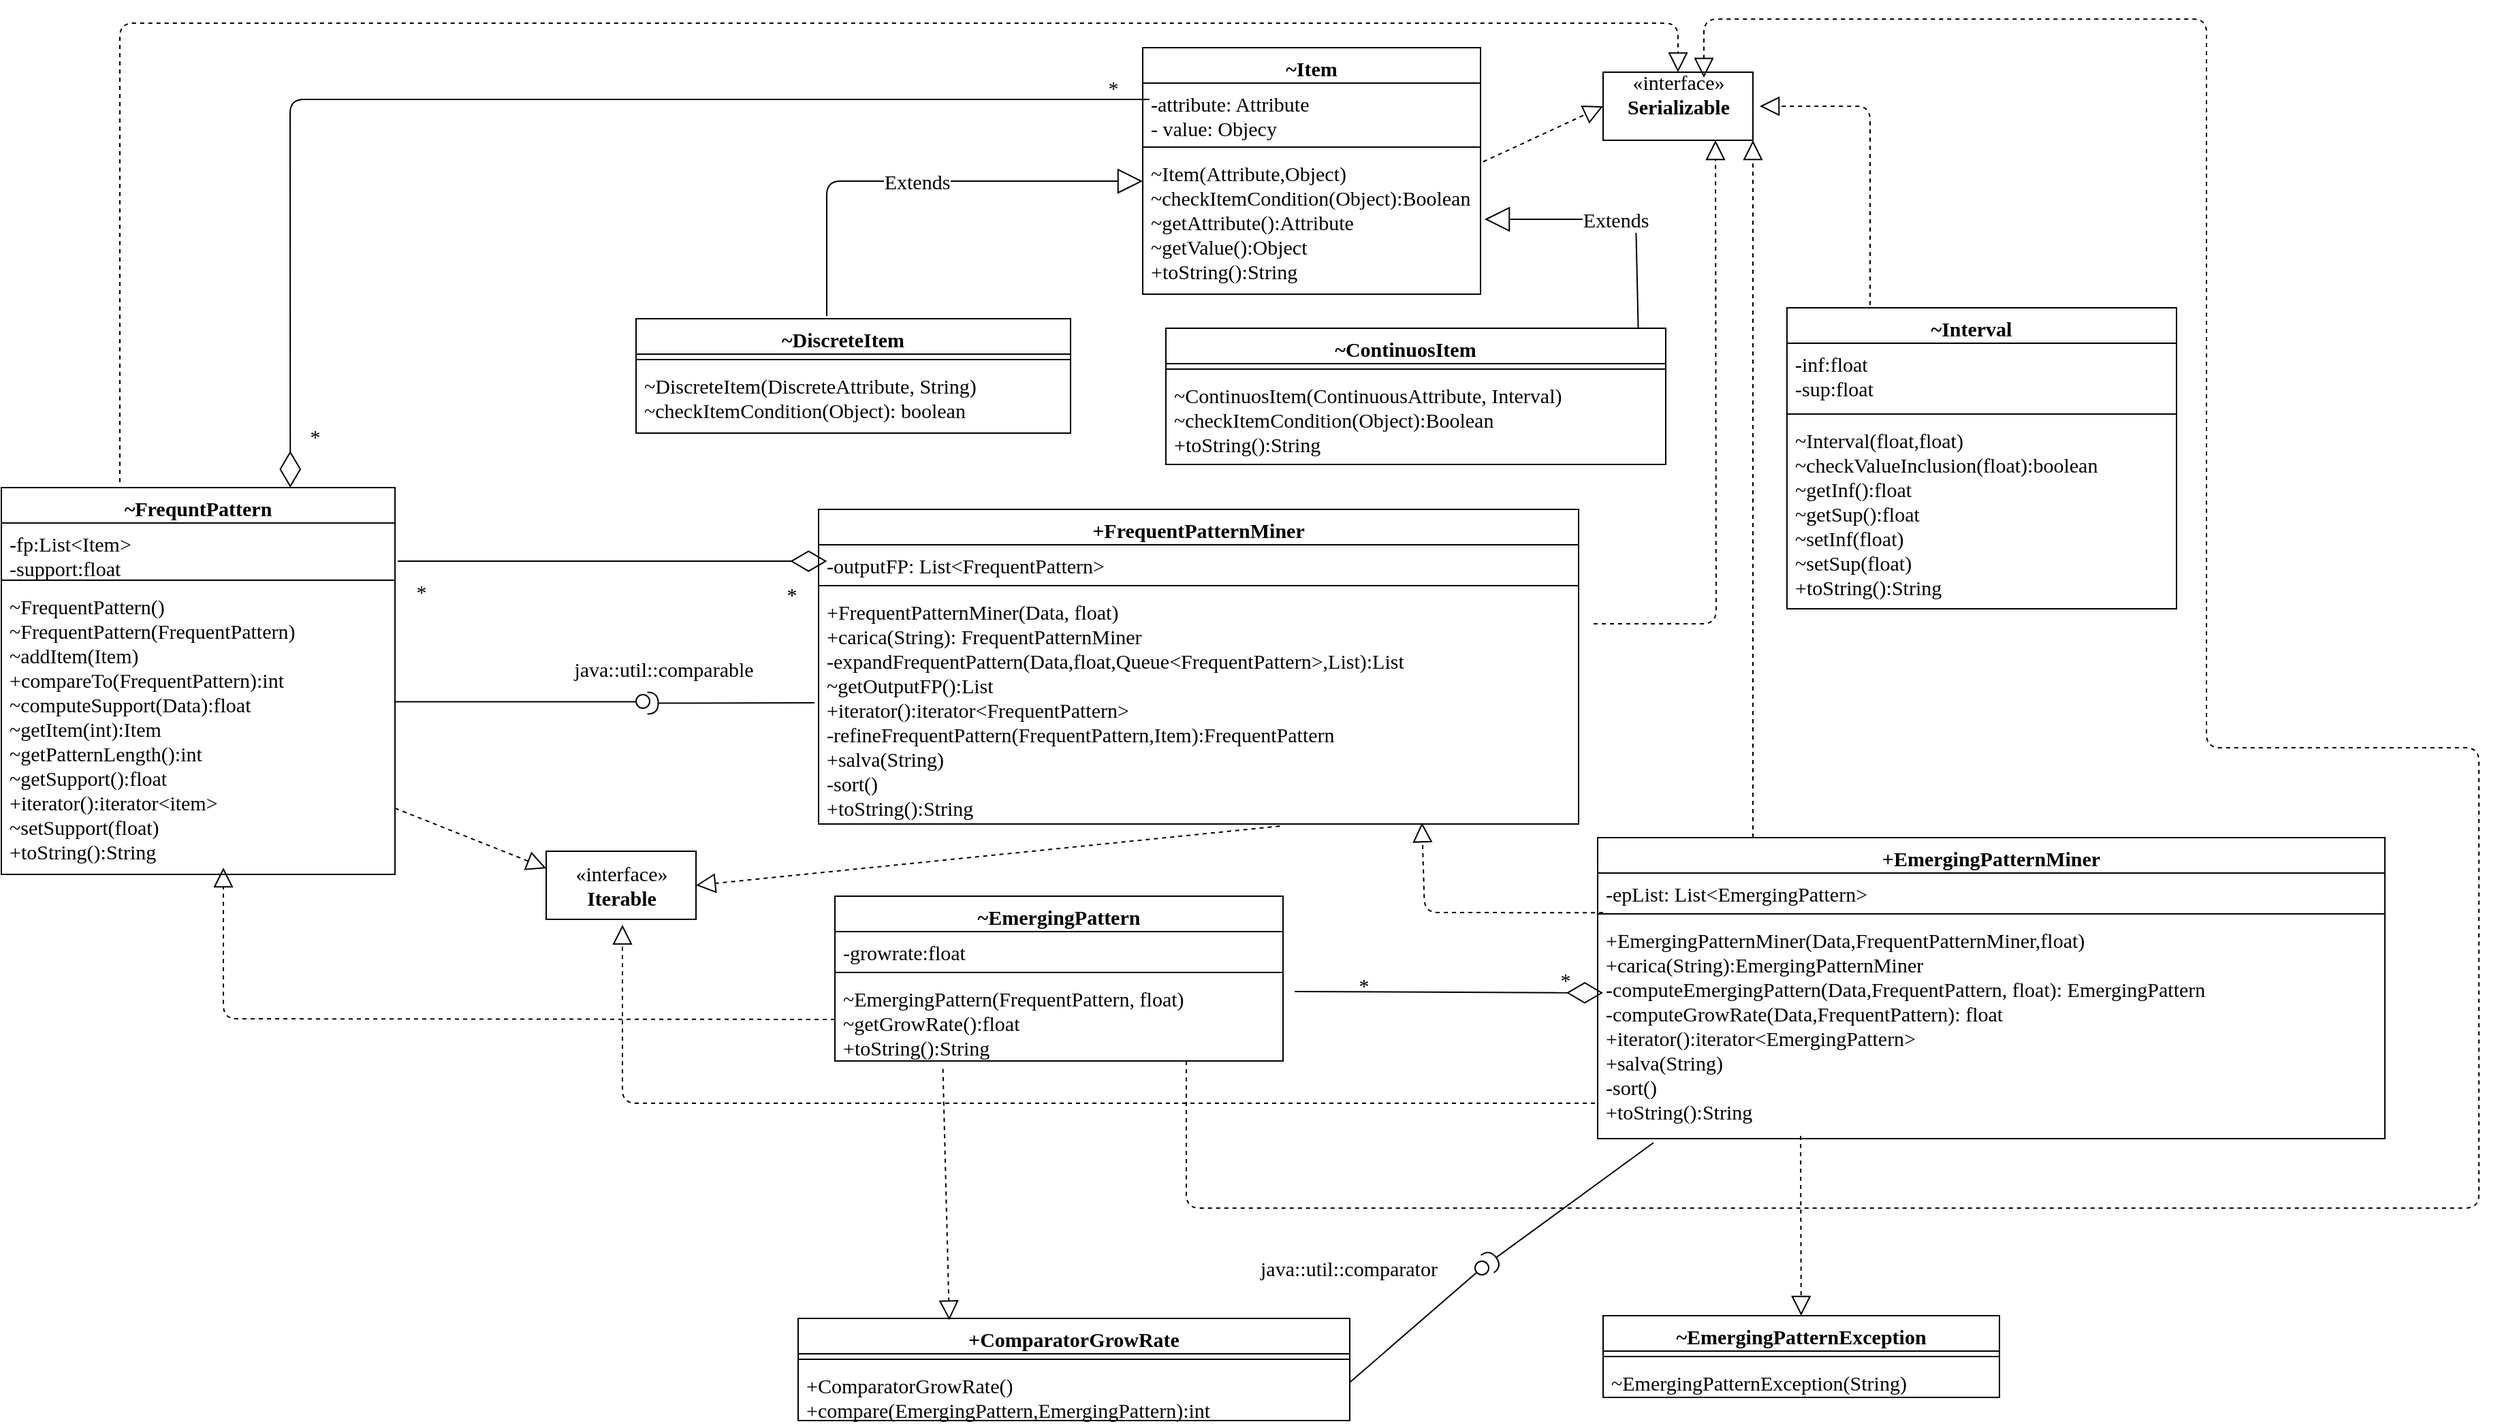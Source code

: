 <mxfile version="15.1.1" type="device"><diagram id="XHGrWcDzxYa044E9wBMK" name="Page-1"><mxGraphModel dx="2619" dy="766" grid="0" gridSize="10" guides="1" tooltips="1" connect="1" arrows="1" fold="1" page="0" pageScale="1" pageWidth="1169" pageHeight="827" background="#ffffff" math="0" shadow="0"><root><mxCell id="0"/><mxCell id="1" parent="0"/><mxCell id="L6pA5D_L2pxJKbHY0uhg-1" value="~Item" style="swimlane;fontStyle=1;align=center;verticalAlign=top;childLayout=stackLayout;horizontal=1;startSize=26;horizontalStack=0;resizeParent=1;resizeParentMax=0;resizeLast=0;collapsible=1;marginBottom=0;fontFamily=Verdana;fontSize=15;" vertex="1" parent="1"><mxGeometry x="426" y="46" width="248" height="181" as="geometry"/></mxCell><mxCell id="L6pA5D_L2pxJKbHY0uhg-2" value="-attribute: Attribute&#xA;- value: Objecy&#xA;" style="text;strokeColor=none;fillColor=none;align=left;verticalAlign=top;spacingLeft=4;spacingRight=4;overflow=hidden;rotatable=0;points=[[0,0.5],[1,0.5]];portConstraint=eastwest;fontFamily=Verdana;fontSize=15;" vertex="1" parent="L6pA5D_L2pxJKbHY0uhg-1"><mxGeometry y="26" width="248" height="43" as="geometry"/></mxCell><mxCell id="L6pA5D_L2pxJKbHY0uhg-3" value="" style="line;strokeWidth=1;fillColor=none;align=left;verticalAlign=middle;spacingTop=-1;spacingLeft=3;spacingRight=3;rotatable=0;labelPosition=right;points=[];portConstraint=eastwest;fontFamily=Verdana;fontSize=15;" vertex="1" parent="L6pA5D_L2pxJKbHY0uhg-1"><mxGeometry y="69" width="248" height="8" as="geometry"/></mxCell><mxCell id="L6pA5D_L2pxJKbHY0uhg-4" value="~Item(Attribute,Object)&#xA;~checkItemCondition(Object):Boolean&#xA;~getAttribute():Attribute&#xA;~getValue():Object&#xA;+toString():String&#xA;" style="text;strokeColor=none;fillColor=none;align=left;verticalAlign=top;spacingLeft=4;spacingRight=4;overflow=hidden;rotatable=0;points=[[0,0.5],[1,0.5]];portConstraint=eastwest;fontFamily=Verdana;fontSize=15;" vertex="1" parent="L6pA5D_L2pxJKbHY0uhg-1"><mxGeometry y="77" width="248" height="104" as="geometry"/></mxCell><mxCell id="L6pA5D_L2pxJKbHY0uhg-5" value="~DiscreteItem     " style="swimlane;fontStyle=1;align=center;verticalAlign=top;childLayout=stackLayout;horizontal=1;startSize=26;horizontalStack=0;resizeParent=1;resizeParentMax=0;resizeLast=0;collapsible=1;marginBottom=0;fontFamily=Verdana;fontSize=15;" vertex="1" parent="1"><mxGeometry x="54" y="245" width="319" height="84" as="geometry"/></mxCell><mxCell id="L6pA5D_L2pxJKbHY0uhg-7" value="" style="line;strokeWidth=1;fillColor=none;align=left;verticalAlign=middle;spacingTop=-1;spacingLeft=3;spacingRight=3;rotatable=0;labelPosition=right;points=[];portConstraint=eastwest;fontFamily=Verdana;fontSize=15;" vertex="1" parent="L6pA5D_L2pxJKbHY0uhg-5"><mxGeometry y="26" width="319" height="8" as="geometry"/></mxCell><mxCell id="L6pA5D_L2pxJKbHY0uhg-8" value="~DiscreteItem(DiscreteAttribute, String)&#xA;~checkItemCondition(Object): boolean&#xA;" style="text;strokeColor=none;fillColor=none;align=left;verticalAlign=top;spacingLeft=4;spacingRight=4;overflow=hidden;rotatable=0;points=[[0,0.5],[1,0.5]];portConstraint=eastwest;fontFamily=Verdana;fontSize=15;" vertex="1" parent="L6pA5D_L2pxJKbHY0uhg-5"><mxGeometry y="34" width="319" height="50" as="geometry"/></mxCell><mxCell id="L6pA5D_L2pxJKbHY0uhg-9" value="~ContinuosItem    " style="swimlane;fontStyle=1;align=center;verticalAlign=top;childLayout=stackLayout;horizontal=1;startSize=26;horizontalStack=0;resizeParent=1;resizeParentMax=0;resizeLast=0;collapsible=1;marginBottom=0;fontFamily=Verdana;fontSize=15;" vertex="1" parent="1"><mxGeometry x="443" y="252" width="367" height="100" as="geometry"/></mxCell><mxCell id="L6pA5D_L2pxJKbHY0uhg-11" value="" style="line;strokeWidth=1;fillColor=none;align=left;verticalAlign=middle;spacingTop=-1;spacingLeft=3;spacingRight=3;rotatable=0;labelPosition=right;points=[];portConstraint=eastwest;fontFamily=Verdana;fontSize=15;" vertex="1" parent="L6pA5D_L2pxJKbHY0uhg-9"><mxGeometry y="26" width="367" height="8" as="geometry"/></mxCell><mxCell id="L6pA5D_L2pxJKbHY0uhg-12" value="~ContinuosItem(ContinuousAttribute, Interval)&#xA;~checkItemCondition(Object):Boolean&#xA;+toString():String&#xA;" style="text;strokeColor=none;fillColor=none;align=left;verticalAlign=top;spacingLeft=4;spacingRight=4;overflow=hidden;rotatable=0;points=[[0,0.5],[1,0.5]];portConstraint=eastwest;fontFamily=Verdana;fontSize=15;" vertex="1" parent="L6pA5D_L2pxJKbHY0uhg-9"><mxGeometry y="34" width="367" height="66" as="geometry"/></mxCell><mxCell id="L6pA5D_L2pxJKbHY0uhg-14" value="~Interval    " style="swimlane;fontStyle=1;align=center;verticalAlign=top;childLayout=stackLayout;horizontal=1;startSize=26;horizontalStack=0;resizeParent=1;resizeParentMax=0;resizeLast=0;collapsible=1;marginBottom=0;fontFamily=Verdana;fontSize=15;" vertex="1" parent="1"><mxGeometry x="899" y="237" width="286" height="221" as="geometry"/></mxCell><mxCell id="L6pA5D_L2pxJKbHY0uhg-15" value="-inf:float&#xA;-sup:float&#xA;" style="text;strokeColor=none;fillColor=none;align=left;verticalAlign=top;spacingLeft=4;spacingRight=4;overflow=hidden;rotatable=0;points=[[0,0.5],[1,0.5]];portConstraint=eastwest;fontFamily=Verdana;fontSize=15;" vertex="1" parent="L6pA5D_L2pxJKbHY0uhg-14"><mxGeometry y="26" width="286" height="48" as="geometry"/></mxCell><mxCell id="L6pA5D_L2pxJKbHY0uhg-16" value="" style="line;strokeWidth=1;fillColor=none;align=left;verticalAlign=middle;spacingTop=-1;spacingLeft=3;spacingRight=3;rotatable=0;labelPosition=right;points=[];portConstraint=eastwest;fontFamily=Verdana;fontSize=15;" vertex="1" parent="L6pA5D_L2pxJKbHY0uhg-14"><mxGeometry y="74" width="286" height="8" as="geometry"/></mxCell><mxCell id="L6pA5D_L2pxJKbHY0uhg-17" value="~Interval(float,float)&#xA;~checkValueInclusion(float):boolean&#xA;~getInf():float&#xA;~getSup():float&#xA;~setInf(float)&#xA;~setSup(float)&#xA;+toString():String&#xA;" style="text;strokeColor=none;fillColor=none;align=left;verticalAlign=top;spacingLeft=4;spacingRight=4;overflow=hidden;rotatable=0;points=[[0,0.5],[1,0.5]];portConstraint=eastwest;fontFamily=Verdana;fontSize=15;" vertex="1" parent="L6pA5D_L2pxJKbHY0uhg-14"><mxGeometry y="82" width="286" height="139" as="geometry"/></mxCell><mxCell id="L6pA5D_L2pxJKbHY0uhg-18" value="~FrequntPattern" style="swimlane;fontStyle=1;align=center;verticalAlign=top;childLayout=stackLayout;horizontal=1;startSize=26;horizontalStack=0;resizeParent=1;resizeParentMax=0;resizeLast=0;collapsible=1;marginBottom=0;fontFamily=Verdana;fontSize=15;" vertex="1" parent="1"><mxGeometry x="-412" y="369" width="289" height="284" as="geometry"/></mxCell><mxCell id="L6pA5D_L2pxJKbHY0uhg-19" value="-fp:List&lt;Item&gt;&#xA;-support:float&#xA;" style="text;strokeColor=none;fillColor=none;align=left;verticalAlign=top;spacingLeft=4;spacingRight=4;overflow=hidden;rotatable=0;points=[[0,0.5],[1,0.5]];portConstraint=eastwest;fontFamily=Verdana;fontSize=15;" vertex="1" parent="L6pA5D_L2pxJKbHY0uhg-18"><mxGeometry y="26" width="289" height="38" as="geometry"/></mxCell><mxCell id="L6pA5D_L2pxJKbHY0uhg-20" value="" style="line;strokeWidth=1;fillColor=none;align=left;verticalAlign=middle;spacingTop=-1;spacingLeft=3;spacingRight=3;rotatable=0;labelPosition=right;points=[];portConstraint=eastwest;fontFamily=Verdana;fontSize=15;" vertex="1" parent="L6pA5D_L2pxJKbHY0uhg-18"><mxGeometry y="64" width="289" height="8" as="geometry"/></mxCell><mxCell id="L6pA5D_L2pxJKbHY0uhg-21" value="~FrequentPattern()&#xA;~FrequentPattern(FrequentPattern)&#xA;~addItem(Item)&#xA;+compareTo(FrequentPattern):int&#xA;~computeSupport(Data):float&#xA;~getItem(int):Item&#xA;~getPatternLength():int&#xA;~getSupport():float&#xA;+iterator():iterator&lt;item&gt;&#xA;~setSupport(float)&#xA;+toString():String&#xA;&#xA;" style="text;strokeColor=none;fillColor=none;align=left;verticalAlign=top;spacingLeft=4;spacingRight=4;overflow=hidden;rotatable=0;points=[[0,0.5],[1,0.5]];portConstraint=eastwest;fontFamily=Verdana;fontSize=15;" vertex="1" parent="L6pA5D_L2pxJKbHY0uhg-18"><mxGeometry y="72" width="289" height="212" as="geometry"/></mxCell><mxCell id="L6pA5D_L2pxJKbHY0uhg-22" value="+FrequentPatternMiner" style="swimlane;fontStyle=1;align=center;verticalAlign=top;childLayout=stackLayout;horizontal=1;startSize=26;horizontalStack=0;resizeParent=1;resizeParentMax=0;resizeLast=0;collapsible=1;marginBottom=0;fontFamily=Verdana;fontSize=15;" vertex="1" parent="1"><mxGeometry x="188" y="385" width="558" height="231" as="geometry"/></mxCell><mxCell id="L6pA5D_L2pxJKbHY0uhg-23" value="-outputFP: List&lt;FrequentPattern&gt;" style="text;strokeColor=none;fillColor=none;align=left;verticalAlign=top;spacingLeft=4;spacingRight=4;overflow=hidden;rotatable=0;points=[[0,0.5],[1,0.5]];portConstraint=eastwest;fontFamily=Verdana;fontSize=15;" vertex="1" parent="L6pA5D_L2pxJKbHY0uhg-22"><mxGeometry y="26" width="558" height="26" as="geometry"/></mxCell><mxCell id="L6pA5D_L2pxJKbHY0uhg-24" value="" style="line;strokeWidth=1;fillColor=none;align=left;verticalAlign=middle;spacingTop=-1;spacingLeft=3;spacingRight=3;rotatable=0;labelPosition=right;points=[];portConstraint=eastwest;fontFamily=Verdana;fontSize=15;" vertex="1" parent="L6pA5D_L2pxJKbHY0uhg-22"><mxGeometry y="52" width="558" height="8" as="geometry"/></mxCell><mxCell id="L6pA5D_L2pxJKbHY0uhg-25" value="+FrequentPatternMiner(Data, float)&#xA;+carica(String): FrequentPatternMiner&#xA;-expandFrequentPattern(Data,float,Queue&lt;FrequentPattern&gt;,List):List&#xA;~getOutputFP():List&#xA;+iterator():iterator&lt;FrequentPattern&gt;&#xA;-refineFrequentPattern(FrequentPattern,Item):FrequentPattern&#xA;+salva(String)&#xA;-sort()&#xA;+toString():String&#xA;" style="text;strokeColor=none;fillColor=none;align=left;verticalAlign=top;spacingLeft=4;spacingRight=4;overflow=hidden;rotatable=0;points=[[0,0.5],[1,0.5]];portConstraint=eastwest;fontFamily=Verdana;fontSize=15;" vertex="1" parent="L6pA5D_L2pxJKbHY0uhg-22"><mxGeometry y="60" width="558" height="171" as="geometry"/></mxCell><mxCell id="L6pA5D_L2pxJKbHY0uhg-26" value="~EmergingPattern" style="swimlane;fontStyle=1;align=center;verticalAlign=top;childLayout=stackLayout;horizontal=1;startSize=26;horizontalStack=0;resizeParent=1;resizeParentMax=0;resizeLast=0;collapsible=1;marginBottom=0;fontFamily=Verdana;fontSize=15;" vertex="1" parent="1"><mxGeometry x="200" y="669" width="329" height="121" as="geometry"/></mxCell><mxCell id="L6pA5D_L2pxJKbHY0uhg-27" value="-growrate:float" style="text;strokeColor=none;fillColor=none;align=left;verticalAlign=top;spacingLeft=4;spacingRight=4;overflow=hidden;rotatable=0;points=[[0,0.5],[1,0.5]];portConstraint=eastwest;fontFamily=Verdana;fontSize=15;" vertex="1" parent="L6pA5D_L2pxJKbHY0uhg-26"><mxGeometry y="26" width="329" height="26" as="geometry"/></mxCell><mxCell id="L6pA5D_L2pxJKbHY0uhg-28" value="" style="line;strokeWidth=1;fillColor=none;align=left;verticalAlign=middle;spacingTop=-1;spacingLeft=3;spacingRight=3;rotatable=0;labelPosition=right;points=[];portConstraint=eastwest;fontFamily=Verdana;fontSize=15;" vertex="1" parent="L6pA5D_L2pxJKbHY0uhg-26"><mxGeometry y="52" width="329" height="8" as="geometry"/></mxCell><mxCell id="L6pA5D_L2pxJKbHY0uhg-29" value="~EmergingPattern(FrequentPattern, float)&#xA;~getGrowRate():float&#xA;+toString():String&#xA;" style="text;strokeColor=none;fillColor=none;align=left;verticalAlign=top;spacingLeft=4;spacingRight=4;overflow=hidden;rotatable=0;points=[[0,0.5],[1,0.5]];portConstraint=eastwest;fontFamily=Verdana;fontSize=15;" vertex="1" parent="L6pA5D_L2pxJKbHY0uhg-26"><mxGeometry y="60" width="329" height="61" as="geometry"/></mxCell><mxCell id="L6pA5D_L2pxJKbHY0uhg-30" value="+EmergingPatternMiner" style="swimlane;fontStyle=1;align=center;verticalAlign=top;childLayout=stackLayout;horizontal=1;startSize=26;horizontalStack=0;resizeParent=1;resizeParentMax=0;resizeLast=0;collapsible=1;marginBottom=0;fontFamily=Verdana;fontSize=15;" vertex="1" parent="1"><mxGeometry x="760" y="626" width="578" height="221" as="geometry"/></mxCell><mxCell id="L6pA5D_L2pxJKbHY0uhg-31" value="-epList: List&lt;EmergingPattern&gt;" style="text;strokeColor=none;fillColor=none;align=left;verticalAlign=top;spacingLeft=4;spacingRight=4;overflow=hidden;rotatable=0;points=[[0,0.5],[1,0.5]];portConstraint=eastwest;fontFamily=Verdana;fontSize=15;" vertex="1" parent="L6pA5D_L2pxJKbHY0uhg-30"><mxGeometry y="26" width="578" height="26" as="geometry"/></mxCell><mxCell id="L6pA5D_L2pxJKbHY0uhg-32" value="" style="line;strokeWidth=1;fillColor=none;align=left;verticalAlign=middle;spacingTop=-1;spacingLeft=3;spacingRight=3;rotatable=0;labelPosition=right;points=[];portConstraint=eastwest;fontFamily=Verdana;fontSize=15;" vertex="1" parent="L6pA5D_L2pxJKbHY0uhg-30"><mxGeometry y="52" width="578" height="8" as="geometry"/></mxCell><mxCell id="L6pA5D_L2pxJKbHY0uhg-33" value="+EmergingPatternMiner(Data,FrequentPatternMiner,float)&#xA;+carica(String):EmergingPatternMiner&#xA;-computeEmergingPattern(Data,FrequentPattern, float): EmergingPattern&#xA;-computeGrowRate(Data,FrequentPattern): float&#xA;+iterator():iterator&lt;EmergingPattern&gt;&#xA;+salva(String)&#xA;-sort()&#xA;+toString():String&#xA;" style="text;strokeColor=none;fillColor=none;align=left;verticalAlign=top;spacingLeft=4;spacingRight=4;overflow=hidden;rotatable=0;points=[[0,0.5],[1,0.5]];portConstraint=eastwest;fontFamily=Verdana;fontSize=15;" vertex="1" parent="L6pA5D_L2pxJKbHY0uhg-30"><mxGeometry y="60" width="578" height="161" as="geometry"/></mxCell><mxCell id="L6pA5D_L2pxJKbHY0uhg-34" value="+ComparatorGrowRate" style="swimlane;fontStyle=1;align=center;verticalAlign=top;childLayout=stackLayout;horizontal=1;startSize=26;horizontalStack=0;resizeParent=1;resizeParentMax=0;resizeLast=0;collapsible=1;marginBottom=0;fontFamily=Verdana;fontSize=15;" vertex="1" parent="1"><mxGeometry x="173" y="979" width="405" height="75" as="geometry"/></mxCell><mxCell id="L6pA5D_L2pxJKbHY0uhg-36" value="" style="line;strokeWidth=1;fillColor=none;align=left;verticalAlign=middle;spacingTop=-1;spacingLeft=3;spacingRight=3;rotatable=0;labelPosition=right;points=[];portConstraint=eastwest;fontFamily=Verdana;fontSize=15;" vertex="1" parent="L6pA5D_L2pxJKbHY0uhg-34"><mxGeometry y="26" width="405" height="8" as="geometry"/></mxCell><mxCell id="L6pA5D_L2pxJKbHY0uhg-37" value="+ComparatorGrowRate()&#xA;+compare(EmergingPattern,EmergingPattern):int&#xA;" style="text;strokeColor=none;fillColor=none;align=left;verticalAlign=top;spacingLeft=4;spacingRight=4;overflow=hidden;rotatable=0;points=[[0,0.5],[1,0.5]];portConstraint=eastwest;fontFamily=Verdana;fontSize=15;" vertex="1" parent="L6pA5D_L2pxJKbHY0uhg-34"><mxGeometry y="34" width="405" height="41" as="geometry"/></mxCell><mxCell id="L6pA5D_L2pxJKbHY0uhg-38" value="~EmergingPatternException" style="swimlane;fontStyle=1;align=center;verticalAlign=top;childLayout=stackLayout;horizontal=1;startSize=26;horizontalStack=0;resizeParent=1;resizeParentMax=0;resizeLast=0;collapsible=1;marginBottom=0;fontFamily=Verdana;fontSize=15;" vertex="1" parent="1"><mxGeometry x="764" y="977" width="291" height="60" as="geometry"/></mxCell><mxCell id="L6pA5D_L2pxJKbHY0uhg-40" value="" style="line;strokeWidth=1;fillColor=none;align=left;verticalAlign=middle;spacingTop=-1;spacingLeft=3;spacingRight=3;rotatable=0;labelPosition=right;points=[];portConstraint=eastwest;fontFamily=Verdana;fontSize=15;" vertex="1" parent="L6pA5D_L2pxJKbHY0uhg-38"><mxGeometry y="26" width="291" height="8" as="geometry"/></mxCell><mxCell id="L6pA5D_L2pxJKbHY0uhg-41" value="~EmergingPatternException(String)" style="text;strokeColor=none;fillColor=none;align=left;verticalAlign=top;spacingLeft=4;spacingRight=4;overflow=hidden;rotatable=0;points=[[0,0.5],[1,0.5]];portConstraint=eastwest;fontFamily=Verdana;fontSize=15;" vertex="1" parent="L6pA5D_L2pxJKbHY0uhg-38"><mxGeometry y="34" width="291" height="26" as="geometry"/></mxCell><mxCell id="L6pA5D_L2pxJKbHY0uhg-42" value="«interface»&lt;br style=&quot;font-size: 15px;&quot;&gt;&lt;div style=&quot;font-size: 15px;&quot;&gt;&lt;b style=&quot;font-size: 15px;&quot;&gt;Serializable&lt;/b&gt;&lt;/div&gt;&lt;div style=&quot;font-size: 15px;&quot;&gt;&lt;b style=&quot;font-size: 15px;&quot;&gt;&lt;br style=&quot;font-size: 15px;&quot;&gt;&lt;/b&gt;&lt;/div&gt;" style="html=1;fontFamily=Verdana;fontSize=15;" vertex="1" parent="1"><mxGeometry x="764" y="64" width="110" height="50" as="geometry"/></mxCell><mxCell id="L6pA5D_L2pxJKbHY0uhg-43" value="Extends" style="endArrow=block;endSize=16;endFill=0;html=1;fontFamily=Verdana;entryX=0;entryY=0.202;entryDx=0;entryDy=0;entryPerimeter=0;fontSize=15;" edge="1" parent="1" target="L6pA5D_L2pxJKbHY0uhg-4"><mxGeometry width="160" relative="1" as="geometry"><mxPoint x="194" y="243" as="sourcePoint"/><mxPoint x="503" y="164" as="targetPoint"/><Array as="points"><mxPoint x="194" y="144"/></Array></mxGeometry></mxCell><mxCell id="L6pA5D_L2pxJKbHY0uhg-44" value="Extends" style="endArrow=block;endSize=16;endFill=0;html=1;fontFamily=Verdana;exitX=0.945;exitY=0.006;exitDx=0;exitDy=0;exitPerimeter=0;fontSize=15;" edge="1" parent="1" source="L6pA5D_L2pxJKbHY0uhg-9"><mxGeometry width="160" relative="1" as="geometry"><mxPoint x="480" y="277" as="sourcePoint"/><mxPoint x="677" y="172" as="targetPoint"/><Array as="points"><mxPoint x="788" y="172"/></Array></mxGeometry></mxCell><mxCell id="L6pA5D_L2pxJKbHY0uhg-45" value="" style="endArrow=block;dashed=1;endFill=0;endSize=12;html=1;fontFamily=Verdana;entryX=0;entryY=0.5;entryDx=0;entryDy=0;exitX=1.008;exitY=0.065;exitDx=0;exitDy=0;exitPerimeter=0;fontSize=15;" edge="1" parent="1" source="L6pA5D_L2pxJKbHY0uhg-4" target="L6pA5D_L2pxJKbHY0uhg-42"><mxGeometry width="160" relative="1" as="geometry"><mxPoint x="646" y="80" as="sourcePoint"/><mxPoint x="806" y="80" as="targetPoint"/></mxGeometry></mxCell><mxCell id="L6pA5D_L2pxJKbHY0uhg-46" value="" style="endArrow=block;dashed=1;endFill=0;endSize=12;html=1;fontFamily=Verdana;fontSize=15;" edge="1" parent="1"><mxGeometry width="160" relative="1" as="geometry"><mxPoint x="960" y="235" as="sourcePoint"/><mxPoint x="879" y="89" as="targetPoint"/><Array as="points"><mxPoint x="960" y="89"/></Array></mxGeometry></mxCell><mxCell id="L6pA5D_L2pxJKbHY0uhg-47" value="" style="endArrow=diamondThin;endFill=0;endSize=24;html=1;fontFamily=Verdana;fontSize=15;entryX=0.734;entryY=0;entryDx=0;entryDy=0;entryPerimeter=0;" edge="1" parent="1" target="L6pA5D_L2pxJKbHY0uhg-18"><mxGeometry width="160" relative="1" as="geometry"><mxPoint x="431" y="84" as="sourcePoint"/><mxPoint x="-200" y="360" as="targetPoint"/><Array as="points"><mxPoint x="-200" y="84"/></Array></mxGeometry></mxCell><mxCell id="L6pA5D_L2pxJKbHY0uhg-48" value="*" style="text;html=1;align=center;verticalAlign=middle;resizable=0;points=[];autosize=1;strokeColor=none;fillColor=none;fontFamily=Verdana;fontSize=15;" vertex="1" parent="1"><mxGeometry x="-192" y="320" width="20" height="22" as="geometry"/></mxCell><mxCell id="L6pA5D_L2pxJKbHY0uhg-49" value="*" style="text;html=1;align=center;verticalAlign=middle;resizable=0;points=[];autosize=1;strokeColor=none;fillColor=none;fontFamily=Verdana;fontSize=15;" vertex="1" parent="1"><mxGeometry x="394" y="64" width="20" height="22" as="geometry"/></mxCell><mxCell id="L6pA5D_L2pxJKbHY0uhg-50" value="" style="endArrow=diamondThin;endFill=0;endSize=24;html=1;fontFamily=Verdana;fontSize=15;entryX=0.011;entryY=0.462;entryDx=0;entryDy=0;entryPerimeter=0;" edge="1" parent="1" target="L6pA5D_L2pxJKbHY0uhg-23"><mxGeometry width="160" relative="1" as="geometry"><mxPoint x="-121" y="423" as="sourcePoint"/><mxPoint x="194" y="432" as="targetPoint"/></mxGeometry></mxCell><mxCell id="L6pA5D_L2pxJKbHY0uhg-51" value="*" style="text;html=1;align=center;verticalAlign=middle;resizable=0;points=[];autosize=1;strokeColor=none;fillColor=none;fontFamily=Verdana;fontSize=15;" vertex="1" parent="1"><mxGeometry x="158" y="436" width="20" height="22" as="geometry"/></mxCell><mxCell id="L6pA5D_L2pxJKbHY0uhg-52" value="*" style="text;html=1;align=center;verticalAlign=middle;resizable=0;points=[];autosize=1;strokeColor=none;fillColor=none;fontFamily=Verdana;fontSize=15;" vertex="1" parent="1"><mxGeometry x="-114" y="434" width="20" height="22" as="geometry"/></mxCell><mxCell id="L6pA5D_L2pxJKbHY0uhg-72" value="" style="rounded=0;orthogonalLoop=1;jettySize=auto;html=1;endArrow=none;endFill=0;fontFamily=Verdana;fontSize=15;" edge="1" parent="1"><mxGeometry relative="1" as="geometry"><mxPoint x="-123" y="526.29" as="sourcePoint"/><mxPoint x="54" y="526.29" as="targetPoint"/></mxGeometry></mxCell><mxCell id="L6pA5D_L2pxJKbHY0uhg-73" value="" style="rounded=0;orthogonalLoop=1;jettySize=auto;html=1;endArrow=halfCircle;endFill=0;endSize=6;strokeWidth=1;fontFamily=Verdana;fontSize=15;entryX=0.829;entryY=0.629;entryDx=0;entryDy=0;entryPerimeter=0;" edge="1" target="L6pA5D_L2pxJKbHY0uhg-74" parent="1"><mxGeometry relative="1" as="geometry"><mxPoint x="185" y="527" as="sourcePoint"/><mxPoint x="334" y="604" as="targetPoint"/></mxGeometry></mxCell><mxCell id="L6pA5D_L2pxJKbHY0uhg-74" value="" style="ellipse;whiteSpace=wrap;html=1;fontFamily=Helvetica;fontSize=15;fontColor=#000000;align=center;strokeColor=#000000;fillColor=#ffffff;points=[];aspect=fixed;resizable=0;" vertex="1" parent="1"><mxGeometry x="54" y="521" width="10" height="10" as="geometry"/></mxCell><mxCell id="L6pA5D_L2pxJKbHY0uhg-76" value="&lt;div style=&quot;font-size: 15px;&quot;&gt;java::util::comparable&lt;/div&gt;&lt;div style=&quot;font-size: 15px;&quot;&gt;&lt;br style=&quot;font-size: 15px;&quot;&gt;&lt;/div&gt;" style="text;html=1;align=center;verticalAlign=middle;resizable=0;points=[];autosize=1;strokeColor=none;fillColor=none;fontSize=15;fontFamily=Verdana;" vertex="1" parent="1"><mxGeometry x="-16" y="491" width="180" height="40" as="geometry"/></mxCell><mxCell id="L6pA5D_L2pxJKbHY0uhg-77" value="&lt;font style=&quot;font-size: 15px;&quot;&gt;«interface»&lt;br style=&quot;font-size: 15px;&quot;&gt;&lt;b style=&quot;font-size: 15px;&quot;&gt;Iterable&lt;/b&gt;&lt;/font&gt;" style="html=1;fontFamily=Verdana;fontSize=15;strokeWidth=1;" vertex="1" parent="1"><mxGeometry x="-12" y="636" width="110" height="50" as="geometry"/></mxCell><mxCell id="L6pA5D_L2pxJKbHY0uhg-78" value="" style="endArrow=block;dashed=1;endFill=0;endSize=12;html=1;fontFamily=Verdana;fontSize=15;entryX=0;entryY=0.25;entryDx=0;entryDy=0;" edge="1" parent="1" source="L6pA5D_L2pxJKbHY0uhg-21" target="L6pA5D_L2pxJKbHY0uhg-77"><mxGeometry width="160" relative="1" as="geometry"><mxPoint x="31" y="642" as="sourcePoint"/><mxPoint x="191" y="642" as="targetPoint"/></mxGeometry></mxCell><mxCell id="L6pA5D_L2pxJKbHY0uhg-79" value="" style="endArrow=block;dashed=1;endFill=0;endSize=12;html=1;fontFamily=Verdana;fontSize=15;exitX=0.607;exitY=1.009;exitDx=0;exitDy=0;exitPerimeter=0;entryX=1;entryY=0.5;entryDx=0;entryDy=0;" edge="1" parent="1" source="L6pA5D_L2pxJKbHY0uhg-25" target="L6pA5D_L2pxJKbHY0uhg-77"><mxGeometry width="160" relative="1" as="geometry"><mxPoint x="627" y="671" as="sourcePoint"/><mxPoint x="787" y="671" as="targetPoint"/></mxGeometry></mxCell><mxCell id="L6pA5D_L2pxJKbHY0uhg-80" value="" style="endArrow=block;dashed=1;endFill=0;endSize=12;html=1;fontFamily=Verdana;fontSize=15;entryX=0.75;entryY=1;entryDx=0;entryDy=0;" edge="1" parent="1" target="L6pA5D_L2pxJKbHY0uhg-42"><mxGeometry width="160" relative="1" as="geometry"><mxPoint x="757" y="469" as="sourcePoint"/><mxPoint x="912" y="469" as="targetPoint"/><Array as="points"><mxPoint x="847" y="469"/></Array></mxGeometry></mxCell><mxCell id="L6pA5D_L2pxJKbHY0uhg-81" value="" style="endArrow=block;dashed=1;endFill=0;endSize=12;html=1;fontFamily=Verdana;fontSize=15;entryX=0.5;entryY=0;entryDx=0;entryDy=0;" edge="1" parent="1" target="L6pA5D_L2pxJKbHY0uhg-42"><mxGeometry width="160" relative="1" as="geometry"><mxPoint x="-325" y="365" as="sourcePoint"/><mxPoint x="185" y="281.41" as="targetPoint"/><Array as="points"><mxPoint x="-325" y="28"/><mxPoint x="681" y="28"/><mxPoint x="819" y="28"/></Array></mxGeometry></mxCell><mxCell id="L6pA5D_L2pxJKbHY0uhg-82" value="" style="endArrow=block;dashed=1;endFill=0;endSize=12;html=1;fontFamily=Verdana;fontSize=15;entryX=1;entryY=1;entryDx=0;entryDy=0;" edge="1" parent="1" target="L6pA5D_L2pxJKbHY0uhg-42"><mxGeometry width="160" relative="1" as="geometry"><mxPoint x="874" y="626" as="sourcePoint"/><mxPoint x="821" y="365" as="targetPoint"/></mxGeometry></mxCell><mxCell id="L6pA5D_L2pxJKbHY0uhg-84" value="" style="endArrow=block;dashed=1;endFill=0;endSize=12;html=1;fontFamily=Verdana;fontSize=15;" edge="1" parent="1"><mxGeometry width="160" relative="1" as="geometry"><mxPoint x="758" y="821" as="sourcePoint"/><mxPoint x="44" y="690" as="targetPoint"/><Array as="points"><mxPoint x="44" y="821"/></Array></mxGeometry></mxCell><mxCell id="L6pA5D_L2pxJKbHY0uhg-85" value="" style="endArrow=block;dashed=1;endFill=0;endSize=12;html=1;fontFamily=Verdana;fontSize=15;exitX=0;exitY=0.5;exitDx=0;exitDy=0;" edge="1" parent="1" source="L6pA5D_L2pxJKbHY0uhg-29"><mxGeometry width="160" relative="1" as="geometry"><mxPoint x="-33" y="708" as="sourcePoint"/><mxPoint x="-249" y="648" as="targetPoint"/><Array as="points"><mxPoint x="-249" y="759"/></Array></mxGeometry></mxCell><mxCell id="L6pA5D_L2pxJKbHY0uhg-87" value="" style="endArrow=block;dashed=1;endFill=0;endSize=12;html=1;fontFamily=Verdana;fontSize=15;" edge="1" parent="1"><mxGeometry width="160" relative="1" as="geometry"><mxPoint x="458" y="790" as="sourcePoint"/><mxPoint x="838" y="68" as="targetPoint"/><Array as="points"><mxPoint x="458" y="898"/><mxPoint x="1407" y="898"/><mxPoint x="1407" y="560"/><mxPoint x="1207" y="560"/><mxPoint x="1207" y="25"/><mxPoint x="838" y="25"/></Array></mxGeometry></mxCell><mxCell id="L6pA5D_L2pxJKbHY0uhg-88" value="" style="endArrow=block;dashed=1;endFill=0;endSize=12;html=1;fontFamily=Verdana;fontSize=15;exitX=0.007;exitY=0.393;exitDx=0;exitDy=0;exitPerimeter=0;" edge="1" parent="1" source="L6pA5D_L2pxJKbHY0uhg-32"><mxGeometry width="160" relative="1" as="geometry"><mxPoint x="560" y="655" as="sourcePoint"/><mxPoint x="631" y="615" as="targetPoint"/><Array as="points"><mxPoint x="633" y="681"/></Array></mxGeometry></mxCell><mxCell id="L6pA5D_L2pxJKbHY0uhg-89" value="" style="endArrow=block;dashed=1;endFill=0;endSize=12;html=1;fontFamily=Verdana;fontSize=15;" edge="1" parent="1" target="L6pA5D_L2pxJKbHY0uhg-38"><mxGeometry width="160" relative="1" as="geometry"><mxPoint x="909" y="845" as="sourcePoint"/><mxPoint x="720" y="723" as="targetPoint"/></mxGeometry></mxCell><mxCell id="L6pA5D_L2pxJKbHY0uhg-90" value="" style="endArrow=block;dashed=1;endFill=0;endSize=12;html=1;fontFamily=Verdana;fontSize=15;exitX=0.241;exitY=1.094;exitDx=0;exitDy=0;exitPerimeter=0;entryX=0.274;entryY=0.017;entryDx=0;entryDy=0;entryPerimeter=0;" edge="1" parent="1" source="L6pA5D_L2pxJKbHY0uhg-29" target="L6pA5D_L2pxJKbHY0uhg-34"><mxGeometry width="160" relative="1" as="geometry"><mxPoint x="560" y="655" as="sourcePoint"/><mxPoint x="398" y="975" as="targetPoint"/></mxGeometry></mxCell><mxCell id="L6pA5D_L2pxJKbHY0uhg-92" value="" style="endArrow=diamondThin;endFill=0;endSize=24;html=1;fontFamily=Verdana;fontSize=15;exitX=1.026;exitY=0.164;exitDx=0;exitDy=0;exitPerimeter=0;" edge="1" parent="1" source="L6pA5D_L2pxJKbHY0uhg-29"><mxGeometry width="160" relative="1" as="geometry"><mxPoint x="560" y="655" as="sourcePoint"/><mxPoint x="764" y="740" as="targetPoint"/></mxGeometry></mxCell><mxCell id="L6pA5D_L2pxJKbHY0uhg-93" value="*" style="text;html=1;align=center;verticalAlign=middle;resizable=0;points=[];autosize=1;strokeColor=none;fillColor=none;fontSize=15;fontFamily=Verdana;" vertex="1" parent="1"><mxGeometry x="578" y="723" width="20" height="22" as="geometry"/></mxCell><mxCell id="L6pA5D_L2pxJKbHY0uhg-94" value="*" style="text;html=1;align=center;verticalAlign=middle;resizable=0;points=[];autosize=1;strokeColor=none;fillColor=none;fontSize=15;fontFamily=Verdana;" vertex="1" parent="1"><mxGeometry x="726" y="718.5" width="20" height="22" as="geometry"/></mxCell><mxCell id="L6pA5D_L2pxJKbHY0uhg-95" value="" style="rounded=0;orthogonalLoop=1;jettySize=auto;html=1;endArrow=none;endFill=0;fontFamily=Verdana;fontSize=15;exitX=1;exitY=0.317;exitDx=0;exitDy=0;exitPerimeter=0;" edge="1" target="L6pA5D_L2pxJKbHY0uhg-97" parent="1" source="L6pA5D_L2pxJKbHY0uhg-37"><mxGeometry relative="1" as="geometry"><mxPoint x="577" y="949" as="sourcePoint"/><mxPoint x="675" y="897" as="targetPoint"/></mxGeometry></mxCell><mxCell id="L6pA5D_L2pxJKbHY0uhg-96" value="" style="rounded=0;orthogonalLoop=1;jettySize=auto;html=1;endArrow=halfCircle;endFill=0;endSize=6;strokeWidth=1;fontFamily=Verdana;fontSize=15;" edge="1" target="L6pA5D_L2pxJKbHY0uhg-97" parent="1"><mxGeometry relative="1" as="geometry"><mxPoint x="801" y="850" as="sourcePoint"/><mxPoint x="689" y="889" as="targetPoint"/></mxGeometry></mxCell><mxCell id="L6pA5D_L2pxJKbHY0uhg-97" value="" style="ellipse;whiteSpace=wrap;html=1;fontFamily=Helvetica;fontSize=15;fontColor=#000000;align=center;strokeColor=#000000;fillColor=#ffffff;points=[];aspect=fixed;resizable=0;" vertex="1" parent="1"><mxGeometry x="670" y="937" width="10" height="10" as="geometry"/></mxCell><mxCell id="L6pA5D_L2pxJKbHY0uhg-98" value="java::util::comparator" style="text;html=1;align=center;verticalAlign=middle;resizable=0;points=[];autosize=1;strokeColor=none;fillColor=none;fontSize=15;fontFamily=Verdana;" vertex="1" parent="1"><mxGeometry x="487" y="931" width="179" height="22" as="geometry"/></mxCell></root></mxGraphModel></diagram></mxfile>